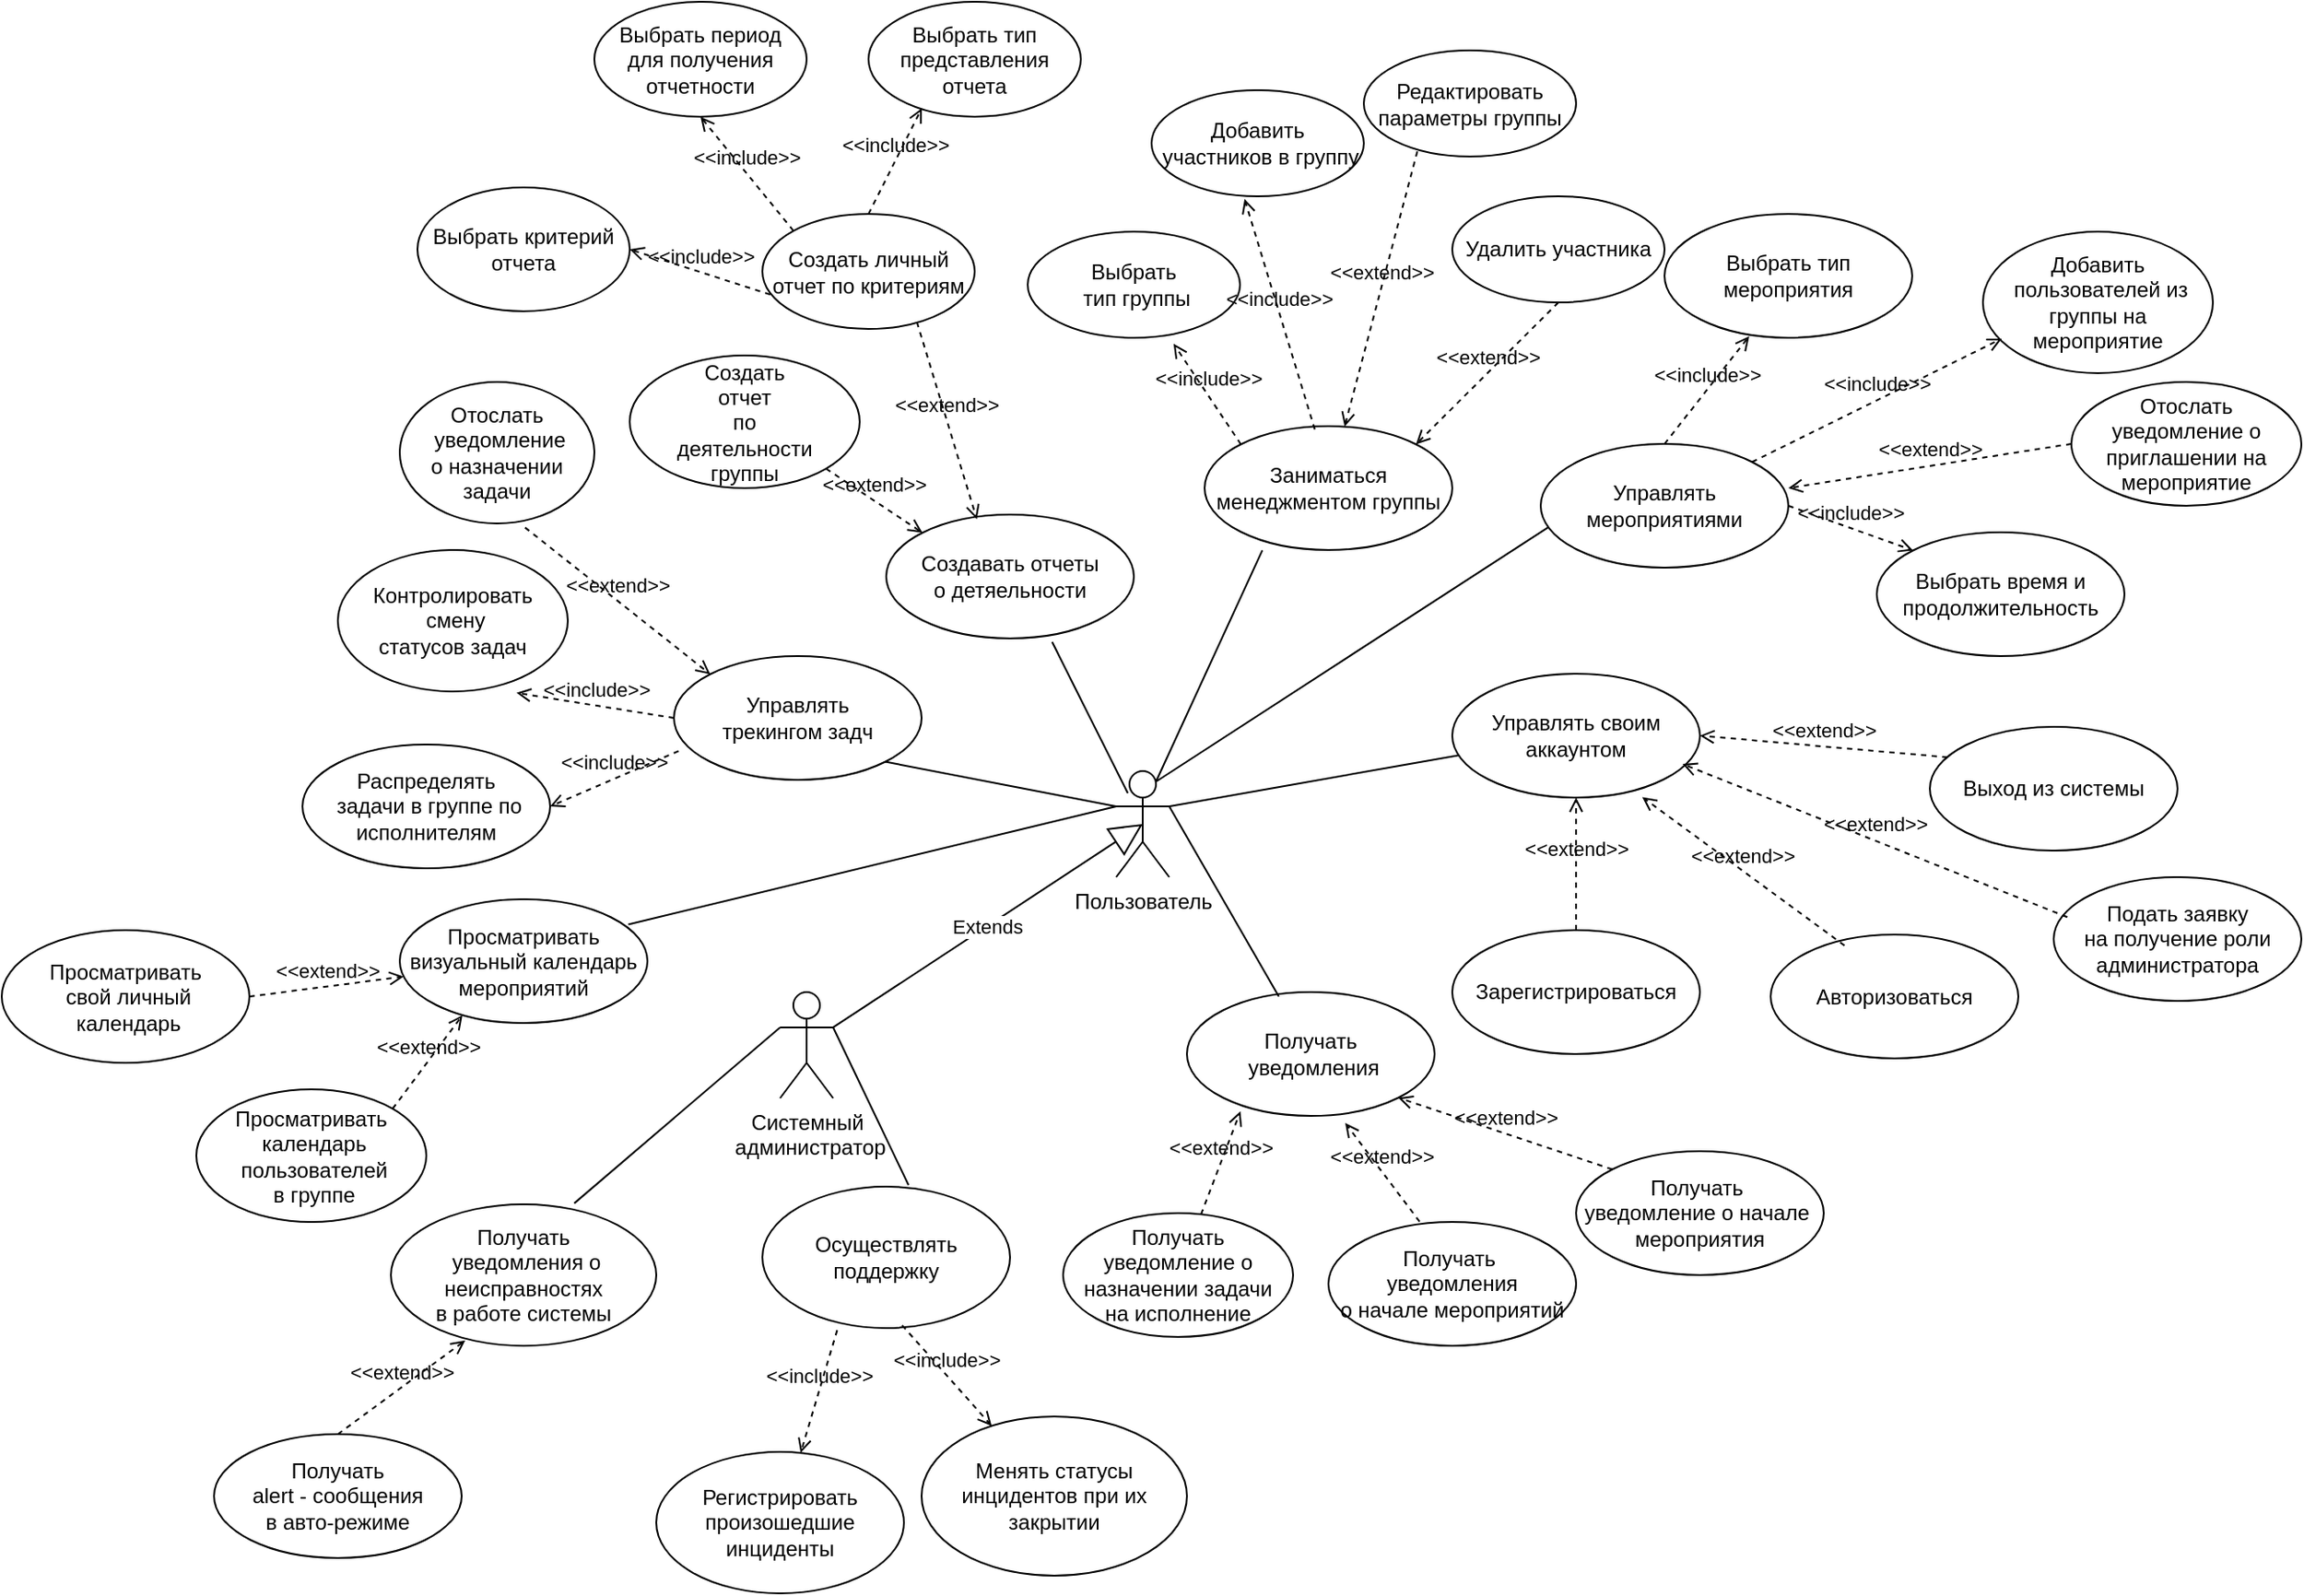 <mxfile version="24.0.7" type="device">
  <diagram id="C5RBs43oDa-KdzZeNtuy" name="Page-1">
    <mxGraphModel dx="3328" dy="751" grid="1" gridSize="10" guides="1" tooltips="1" connect="1" arrows="1" fold="1" page="1" pageScale="1" pageWidth="827" pageHeight="1169" math="0" shadow="0">
      <root>
        <mxCell id="WIyWlLk6GJQsqaUBKTNV-0" />
        <mxCell id="WIyWlLk6GJQsqaUBKTNV-1" parent="WIyWlLk6GJQsqaUBKTNV-0" />
        <mxCell id="0UsoaQC7lTyLjRcH-qEi-0" value="Пользователь" style="shape=umlActor;verticalLabelPosition=bottom;verticalAlign=top;html=1;" parent="WIyWlLk6GJQsqaUBKTNV-1" vertex="1">
          <mxGeometry x="-760" y="515" width="30" height="60" as="geometry" />
        </mxCell>
        <mxCell id="0UsoaQC7lTyLjRcH-qEi-9" value="Управлять мероприятиями" style="ellipse;whiteSpace=wrap;html=1;" parent="WIyWlLk6GJQsqaUBKTNV-1" vertex="1">
          <mxGeometry x="-520" y="330" width="140" height="70" as="geometry" />
        </mxCell>
        <mxCell id="0UsoaQC7lTyLjRcH-qEi-11" value="" style="endArrow=none;html=1;rounded=0;exitX=0.029;exitY=0.676;exitDx=0;exitDy=0;entryX=0.75;entryY=0.1;entryDx=0;entryDy=0;entryPerimeter=0;exitPerimeter=0;" parent="WIyWlLk6GJQsqaUBKTNV-1" source="0UsoaQC7lTyLjRcH-qEi-9" target="0UsoaQC7lTyLjRcH-qEi-0" edge="1">
          <mxGeometry width="50" height="50" relative="1" as="geometry">
            <mxPoint x="110" y="610" as="sourcePoint" />
            <mxPoint x="-730" y="530" as="targetPoint" />
          </mxGeometry>
        </mxCell>
        <mxCell id="0UsoaQC7lTyLjRcH-qEi-12" value="Авторизоваться" style="ellipse;whiteSpace=wrap;html=1;" parent="WIyWlLk6GJQsqaUBKTNV-1" vertex="1">
          <mxGeometry x="-390" y="607.5" width="140" height="70" as="geometry" />
        </mxCell>
        <mxCell id="0UsoaQC7lTyLjRcH-qEi-15" value="Зарегистрироваться" style="ellipse;whiteSpace=wrap;html=1;" parent="WIyWlLk6GJQsqaUBKTNV-1" vertex="1">
          <mxGeometry x="-570" y="605" width="140" height="70" as="geometry" />
        </mxCell>
        <mxCell id="0UsoaQC7lTyLjRcH-qEi-18" value="" style="endArrow=none;html=1;rounded=0;exitX=1;exitY=0.333;exitDx=0;exitDy=0;exitPerimeter=0;entryX=0;entryY=0.5;entryDx=0;entryDy=0;" parent="WIyWlLk6GJQsqaUBKTNV-1" source="0UsoaQC7lTyLjRcH-qEi-0" edge="1">
          <mxGeometry width="50" height="50" relative="1" as="geometry">
            <mxPoint x="110" y="590" as="sourcePoint" />
            <mxPoint x="-560" y="505.0" as="targetPoint" />
          </mxGeometry>
        </mxCell>
        <mxCell id="0UsoaQC7lTyLjRcH-qEi-43" value="Выбрать тип мероприятия" style="ellipse;whiteSpace=wrap;html=1;" parent="WIyWlLk6GJQsqaUBKTNV-1" vertex="1">
          <mxGeometry x="-450" y="200" width="140" height="70" as="geometry" />
        </mxCell>
        <mxCell id="0UsoaQC7lTyLjRcH-qEi-46" value="Выбрать время и продолжительность" style="ellipse;whiteSpace=wrap;html=1;" parent="WIyWlLk6GJQsqaUBKTNV-1" vertex="1">
          <mxGeometry x="-330" y="380" width="140" height="70" as="geometry" />
        </mxCell>
        <mxCell id="UMuRNnWejs8TQdliDnRk-1" value="Управлять своим аккаунтом" style="ellipse;whiteSpace=wrap;html=1;" parent="WIyWlLk6GJQsqaUBKTNV-1" vertex="1">
          <mxGeometry x="-570" y="460" width="140" height="70" as="geometry" />
        </mxCell>
        <mxCell id="UMuRNnWejs8TQdliDnRk-5" value="Заниматься&lt;br&gt;менеджментом группы" style="ellipse;whiteSpace=wrap;html=1;" parent="WIyWlLk6GJQsqaUBKTNV-1" vertex="1">
          <mxGeometry x="-710" y="320" width="140" height="70" as="geometry" />
        </mxCell>
        <mxCell id="UMuRNnWejs8TQdliDnRk-6" value="" style="endArrow=none;html=1;rounded=0;entryX=0.75;entryY=0.1;entryDx=0;entryDy=0;entryPerimeter=0;exitX=0.233;exitY=1.003;exitDx=0;exitDy=0;exitPerimeter=0;" parent="WIyWlLk6GJQsqaUBKTNV-1" source="UMuRNnWejs8TQdliDnRk-5" target="0UsoaQC7lTyLjRcH-qEi-0" edge="1">
          <mxGeometry width="50" height="50" relative="1" as="geometry">
            <mxPoint x="-340" y="355" as="sourcePoint" />
            <mxPoint x="-500" y="365" as="targetPoint" />
          </mxGeometry>
        </mxCell>
        <mxCell id="UMuRNnWejs8TQdliDnRk-7" value="Выбрать&lt;br&gt;&amp;nbsp;тип группы" style="ellipse;whiteSpace=wrap;html=1;" parent="WIyWlLk6GJQsqaUBKTNV-1" vertex="1">
          <mxGeometry x="-810" y="210" width="120" height="60" as="geometry" />
        </mxCell>
        <mxCell id="UMuRNnWejs8TQdliDnRk-8" value="Добавить&lt;br&gt;&amp;nbsp;участников в группу" style="ellipse;whiteSpace=wrap;html=1;" parent="WIyWlLk6GJQsqaUBKTNV-1" vertex="1">
          <mxGeometry x="-740" y="130" width="120" height="60" as="geometry" />
        </mxCell>
        <mxCell id="UMuRNnWejs8TQdliDnRk-12" value="Управлять&lt;br&gt;трекингом задч" style="ellipse;whiteSpace=wrap;html=1;" parent="WIyWlLk6GJQsqaUBKTNV-1" vertex="1">
          <mxGeometry x="-1010" y="450" width="140" height="70" as="geometry" />
        </mxCell>
        <mxCell id="UMuRNnWejs8TQdliDnRk-13" value="Распределять&lt;br&gt;&amp;nbsp;задачи в группе по исполнителям" style="ellipse;whiteSpace=wrap;html=1;" parent="WIyWlLk6GJQsqaUBKTNV-1" vertex="1">
          <mxGeometry x="-1220" y="500" width="140" height="70" as="geometry" />
        </mxCell>
        <mxCell id="UMuRNnWejs8TQdliDnRk-14" value="Контролировать&lt;br&gt;&amp;nbsp;смену&lt;br&gt;статусов задач" style="ellipse;whiteSpace=wrap;html=1;" parent="WIyWlLk6GJQsqaUBKTNV-1" vertex="1">
          <mxGeometry x="-1200" y="390" width="130" height="80" as="geometry" />
        </mxCell>
        <mxCell id="UMuRNnWejs8TQdliDnRk-17" value="Просматривать визуальный календарь мероприятий" style="ellipse;whiteSpace=wrap;html=1;" parent="WIyWlLk6GJQsqaUBKTNV-1" vertex="1">
          <mxGeometry x="-1165" y="587.5" width="140" height="70" as="geometry" />
        </mxCell>
        <mxCell id="UMuRNnWejs8TQdliDnRk-18" value="Просматривать&lt;br&gt;&amp;nbsp;свой личный&lt;br&gt;&amp;nbsp;календарь" style="ellipse;whiteSpace=wrap;html=1;" parent="WIyWlLk6GJQsqaUBKTNV-1" vertex="1">
          <mxGeometry x="-1390" y="605" width="140" height="75" as="geometry" />
        </mxCell>
        <mxCell id="UMuRNnWejs8TQdliDnRk-19" value="Просматривать&lt;br&gt;&amp;nbsp;календарь&lt;br&gt;&amp;nbsp;пользователей&lt;br&gt;&amp;nbsp;в группе" style="ellipse;whiteSpace=wrap;html=1;" parent="WIyWlLk6GJQsqaUBKTNV-1" vertex="1">
          <mxGeometry x="-1280" y="695" width="130" height="75" as="geometry" />
        </mxCell>
        <mxCell id="UMuRNnWejs8TQdliDnRk-22" value="" style="endArrow=none;html=1;rounded=0;exitX=0.923;exitY=0.204;exitDx=0;exitDy=0;exitPerimeter=0;entryX=0;entryY=0.333;entryDx=0;entryDy=0;entryPerimeter=0;" parent="WIyWlLk6GJQsqaUBKTNV-1" source="UMuRNnWejs8TQdliDnRk-17" target="0UsoaQC7lTyLjRcH-qEi-0" edge="1">
          <mxGeometry width="50" height="50" relative="1" as="geometry">
            <mxPoint x="-735" y="555" as="sourcePoint" />
            <mxPoint x="-550" y="515.0" as="targetPoint" />
          </mxGeometry>
        </mxCell>
        <mxCell id="UMuRNnWejs8TQdliDnRk-23" value="" style="endArrow=none;html=1;rounded=0;exitX=1;exitY=1;exitDx=0;exitDy=0;entryX=0;entryY=0.333;entryDx=0;entryDy=0;entryPerimeter=0;" parent="WIyWlLk6GJQsqaUBKTNV-1" source="UMuRNnWejs8TQdliDnRk-12" target="0UsoaQC7lTyLjRcH-qEi-0" edge="1">
          <mxGeometry width="50" height="50" relative="1" as="geometry">
            <mxPoint x="-725" y="565" as="sourcePoint" />
            <mxPoint x="-540" y="525.0" as="targetPoint" />
          </mxGeometry>
        </mxCell>
        <mxCell id="UMuRNnWejs8TQdliDnRk-24" value="Добавить&lt;br&gt;&amp;nbsp;пользователей из группы на мероприятие" style="ellipse;whiteSpace=wrap;html=1;" parent="WIyWlLk6GJQsqaUBKTNV-1" vertex="1">
          <mxGeometry x="-270" y="210" width="130" height="80" as="geometry" />
        </mxCell>
        <mxCell id="UMuRNnWejs8TQdliDnRk-25" value="Отослать &lt;br&gt;уведомление о приглашении на мероприятие" style="ellipse;whiteSpace=wrap;html=1;" parent="WIyWlLk6GJQsqaUBKTNV-1" vertex="1">
          <mxGeometry x="-220" y="295" width="130" height="70" as="geometry" />
        </mxCell>
        <mxCell id="UMuRNnWejs8TQdliDnRk-30" value="Получать&lt;br&gt;&amp;nbsp;уведомления" style="ellipse;whiteSpace=wrap;html=1;" parent="WIyWlLk6GJQsqaUBKTNV-1" vertex="1">
          <mxGeometry x="-720" y="640" width="140" height="70" as="geometry" />
        </mxCell>
        <mxCell id="UMuRNnWejs8TQdliDnRk-31" value="Создавать отчеты&lt;br&gt;о детяельности" style="ellipse;whiteSpace=wrap;html=1;" parent="WIyWlLk6GJQsqaUBKTNV-1" vertex="1">
          <mxGeometry x="-890" y="370" width="140" height="70" as="geometry" />
        </mxCell>
        <mxCell id="UMuRNnWejs8TQdliDnRk-32" value="" style="endArrow=none;html=1;rounded=0;entryX=0.218;entryY=0.208;entryDx=0;entryDy=0;entryPerimeter=0;exitX=0.67;exitY=1.029;exitDx=0;exitDy=0;exitPerimeter=0;" parent="WIyWlLk6GJQsqaUBKTNV-1" source="UMuRNnWejs8TQdliDnRk-31" target="0UsoaQC7lTyLjRcH-qEi-0" edge="1">
          <mxGeometry width="50" height="50" relative="1" as="geometry">
            <mxPoint x="-667" y="400" as="sourcePoint" />
            <mxPoint x="-727" y="531" as="targetPoint" />
          </mxGeometry>
        </mxCell>
        <mxCell id="UMuRNnWejs8TQdliDnRk-33" value="Получать&lt;br&gt;уведомление о&lt;br&gt;назначении задачи&lt;br&gt;на исполнение" style="ellipse;whiteSpace=wrap;html=1;" parent="WIyWlLk6GJQsqaUBKTNV-1" vertex="1">
          <mxGeometry x="-790" y="765" width="130" height="70" as="geometry" />
        </mxCell>
        <mxCell id="UMuRNnWejs8TQdliDnRk-34" value="&lt;div&gt;Получать&amp;nbsp;&lt;/div&gt;&lt;div&gt;уведомления&lt;/div&gt;&lt;div&gt;о начале мероприятий&lt;br&gt;&lt;/div&gt;" style="ellipse;whiteSpace=wrap;html=1;" parent="WIyWlLk6GJQsqaUBKTNV-1" vertex="1">
          <mxGeometry x="-640" y="770" width="140" height="70" as="geometry" />
        </mxCell>
        <mxCell id="UMuRNnWejs8TQdliDnRk-35" value="" style="endArrow=none;html=1;rounded=0;entryX=1;entryY=0.333;entryDx=0;entryDy=0;entryPerimeter=0;exitX=0.371;exitY=0.035;exitDx=0;exitDy=0;exitPerimeter=0;" parent="WIyWlLk6GJQsqaUBKTNV-1" source="UMuRNnWejs8TQdliDnRk-30" target="0UsoaQC7lTyLjRcH-qEi-0" edge="1">
          <mxGeometry width="50" height="50" relative="1" as="geometry">
            <mxPoint x="-796" y="362" as="sourcePoint" />
            <mxPoint x="-743" y="537" as="targetPoint" />
          </mxGeometry>
        </mxCell>
        <mxCell id="XXScJCmf7U4aGNvmDejS-0" value="Выход из системы" style="ellipse;whiteSpace=wrap;html=1;" parent="WIyWlLk6GJQsqaUBKTNV-1" vertex="1">
          <mxGeometry x="-300" y="490" width="140" height="70" as="geometry" />
        </mxCell>
        <mxCell id="jo_4SriY1AYEdtAXurVE-5" value="&amp;lt;&amp;lt;extend&amp;gt;&amp;gt;" style="html=1;verticalAlign=bottom;labelBackgroundColor=none;endArrow=open;endFill=0;dashed=1;rounded=0;exitX=0.5;exitY=0;exitDx=0;exitDy=0;" parent="WIyWlLk6GJQsqaUBKTNV-1" source="0UsoaQC7lTyLjRcH-qEi-15" target="UMuRNnWejs8TQdliDnRk-1" edge="1">
          <mxGeometry width="160" relative="1" as="geometry">
            <mxPoint x="-690" y="550" as="sourcePoint" />
            <mxPoint x="-530" y="550" as="targetPoint" />
          </mxGeometry>
        </mxCell>
        <mxCell id="jo_4SriY1AYEdtAXurVE-6" value="&amp;lt;&amp;lt;extend&amp;gt;&amp;gt;" style="html=1;verticalAlign=bottom;labelBackgroundColor=none;endArrow=open;endFill=0;dashed=1;rounded=0;entryX=0.767;entryY=0.996;entryDx=0;entryDy=0;entryPerimeter=0;exitX=0.298;exitY=0.088;exitDx=0;exitDy=0;exitPerimeter=0;" parent="WIyWlLk6GJQsqaUBKTNV-1" source="0UsoaQC7lTyLjRcH-qEi-12" target="UMuRNnWejs8TQdliDnRk-1" edge="1">
          <mxGeometry width="160" relative="1" as="geometry">
            <mxPoint x="-500" y="595" as="sourcePoint" />
            <mxPoint x="-527" y="541" as="targetPoint" />
          </mxGeometry>
        </mxCell>
        <mxCell id="jo_4SriY1AYEdtAXurVE-7" value="&amp;lt;&amp;lt;extend&amp;gt;&amp;gt;" style="html=1;verticalAlign=bottom;labelBackgroundColor=none;endArrow=open;endFill=0;dashed=1;rounded=0;entryX=1;entryY=0.5;entryDx=0;entryDy=0;exitX=0.071;exitY=0.246;exitDx=0;exitDy=0;exitPerimeter=0;" parent="WIyWlLk6GJQsqaUBKTNV-1" source="XXScJCmf7U4aGNvmDejS-0" target="UMuRNnWejs8TQdliDnRk-1" edge="1">
          <mxGeometry width="160" relative="1" as="geometry">
            <mxPoint x="-378" y="591" as="sourcePoint" />
            <mxPoint x="-453" y="540" as="targetPoint" />
          </mxGeometry>
        </mxCell>
        <mxCell id="jo_4SriY1AYEdtAXurVE-8" value="&amp;lt;&amp;lt;extend&amp;gt;&amp;gt;" style="html=1;verticalAlign=bottom;labelBackgroundColor=none;endArrow=open;endFill=0;dashed=1;rounded=0;entryX=0.216;entryY=0.963;entryDx=0;entryDy=0;entryPerimeter=0;" parent="WIyWlLk6GJQsqaUBKTNV-1" source="UMuRNnWejs8TQdliDnRk-33" target="UMuRNnWejs8TQdliDnRk-30" edge="1">
          <mxGeometry width="160" relative="1" as="geometry">
            <mxPoint x="-690" y="550" as="sourcePoint" />
            <mxPoint x="-530" y="550" as="targetPoint" />
          </mxGeometry>
        </mxCell>
        <mxCell id="jo_4SriY1AYEdtAXurVE-9" value="&amp;lt;&amp;lt;extend&amp;gt;&amp;gt;" style="html=1;verticalAlign=bottom;labelBackgroundColor=none;endArrow=open;endFill=0;dashed=1;rounded=0;exitX=1;exitY=0.5;exitDx=0;exitDy=0;" parent="WIyWlLk6GJQsqaUBKTNV-1" source="UMuRNnWejs8TQdliDnRk-18" target="UMuRNnWejs8TQdliDnRk-17" edge="1">
          <mxGeometry width="160" relative="1" as="geometry">
            <mxPoint x="-930" y="525" as="sourcePoint" />
            <mxPoint x="-770" y="525" as="targetPoint" />
          </mxGeometry>
        </mxCell>
        <mxCell id="jo_4SriY1AYEdtAXurVE-10" value="&amp;lt;&amp;lt;extend&amp;gt;&amp;gt;" style="html=1;verticalAlign=bottom;labelBackgroundColor=none;endArrow=open;endFill=0;dashed=1;rounded=0;exitX=1;exitY=0;exitDx=0;exitDy=0;entryX=0.253;entryY=0.937;entryDx=0;entryDy=0;entryPerimeter=0;" parent="WIyWlLk6GJQsqaUBKTNV-1" source="UMuRNnWejs8TQdliDnRk-19" target="UMuRNnWejs8TQdliDnRk-17" edge="1">
          <mxGeometry width="160" relative="1" as="geometry">
            <mxPoint x="-930" y="525" as="sourcePoint" />
            <mxPoint x="-770" y="525" as="targetPoint" />
          </mxGeometry>
        </mxCell>
        <mxCell id="jo_4SriY1AYEdtAXurVE-11" value="&amp;lt;&amp;lt;include&amp;gt;&amp;gt;" style="html=1;verticalAlign=bottom;labelBackgroundColor=none;endArrow=open;endFill=0;dashed=1;rounded=0;exitX=0.019;exitY=0.767;exitDx=0;exitDy=0;exitPerimeter=0;entryX=1;entryY=0.5;entryDx=0;entryDy=0;" parent="WIyWlLk6GJQsqaUBKTNV-1" source="UMuRNnWejs8TQdliDnRk-12" target="UMuRNnWejs8TQdliDnRk-13" edge="1">
          <mxGeometry width="160" relative="1" as="geometry">
            <mxPoint x="-1110" y="860" as="sourcePoint" />
            <mxPoint x="-950" y="860" as="targetPoint" />
          </mxGeometry>
        </mxCell>
        <mxCell id="jo_4SriY1AYEdtAXurVE-12" value="&amp;lt;&amp;lt;include&amp;gt;&amp;gt;" style="html=1;verticalAlign=bottom;labelBackgroundColor=none;endArrow=open;endFill=0;dashed=1;rounded=0;entryX=0.777;entryY=1.01;entryDx=0;entryDy=0;entryPerimeter=0;exitX=0;exitY=0.5;exitDx=0;exitDy=0;" parent="WIyWlLk6GJQsqaUBKTNV-1" source="UMuRNnWejs8TQdliDnRk-12" target="UMuRNnWejs8TQdliDnRk-14" edge="1">
          <mxGeometry width="160" relative="1" as="geometry">
            <mxPoint x="-980" y="400" as="sourcePoint" />
            <mxPoint x="-1048" y="472" as="targetPoint" />
          </mxGeometry>
        </mxCell>
        <mxCell id="jo_4SriY1AYEdtAXurVE-15" value="&amp;lt;&amp;lt;include&amp;gt;&amp;gt;" style="html=1;verticalAlign=bottom;labelBackgroundColor=none;endArrow=open;endFill=0;dashed=1;rounded=0;entryX=0.082;entryY=0.756;entryDx=0;entryDy=0;entryPerimeter=0;exitX=1;exitY=0;exitDx=0;exitDy=0;" parent="WIyWlLk6GJQsqaUBKTNV-1" source="0UsoaQC7lTyLjRcH-qEi-9" target="UMuRNnWejs8TQdliDnRk-24" edge="1">
          <mxGeometry width="160" relative="1" as="geometry">
            <mxPoint x="-690" y="550" as="sourcePoint" />
            <mxPoint x="-530" y="550" as="targetPoint" />
          </mxGeometry>
        </mxCell>
        <mxCell id="jo_4SriY1AYEdtAXurVE-16" value="&amp;lt;&amp;lt;include&amp;gt;&amp;gt;" style="html=1;verticalAlign=bottom;labelBackgroundColor=none;endArrow=open;endFill=0;dashed=1;rounded=0;exitX=1;exitY=0.5;exitDx=0;exitDy=0;entryX=0;entryY=0;entryDx=0;entryDy=0;" parent="WIyWlLk6GJQsqaUBKTNV-1" source="0UsoaQC7lTyLjRcH-qEi-9" target="0UsoaQC7lTyLjRcH-qEi-46" edge="1">
          <mxGeometry width="160" relative="1" as="geometry">
            <mxPoint x="-390" y="341" as="sourcePoint" />
            <mxPoint x="-247" y="278" as="targetPoint" />
          </mxGeometry>
        </mxCell>
        <mxCell id="nuZNqLhXmRBf9KiJVaJG-0" value="Системный&lt;br&gt;&amp;nbsp;администратор" style="shape=umlActor;verticalLabelPosition=bottom;verticalAlign=top;html=1;" parent="WIyWlLk6GJQsqaUBKTNV-1" vertex="1">
          <mxGeometry x="-950" y="640" width="30" height="60" as="geometry" />
        </mxCell>
        <mxCell id="nuZNqLhXmRBf9KiJVaJG-1" value="Extends" style="endArrow=block;endSize=16;endFill=0;html=1;rounded=0;exitX=1;exitY=0.333;exitDx=0;exitDy=0;exitPerimeter=0;entryX=0.5;entryY=0.5;entryDx=0;entryDy=0;entryPerimeter=0;" parent="WIyWlLk6GJQsqaUBKTNV-1" source="nuZNqLhXmRBf9KiJVaJG-0" target="0UsoaQC7lTyLjRcH-qEi-0" edge="1">
          <mxGeometry width="160" relative="1" as="geometry">
            <mxPoint x="-970" y="640" as="sourcePoint" />
            <mxPoint x="-810" y="640" as="targetPoint" />
          </mxGeometry>
        </mxCell>
        <mxCell id="nuZNqLhXmRBf9KiJVaJG-2" value="Получать&lt;br&gt;&amp;nbsp;уведомления о неисправностях &lt;br&gt;в работе системы" style="ellipse;whiteSpace=wrap;html=1;" parent="WIyWlLk6GJQsqaUBKTNV-1" vertex="1">
          <mxGeometry x="-1170" y="760" width="150" height="80" as="geometry" />
        </mxCell>
        <mxCell id="nuZNqLhXmRBf9KiJVaJG-3" value="Осуществлять поддержку" style="ellipse;whiteSpace=wrap;html=1;" parent="WIyWlLk6GJQsqaUBKTNV-1" vertex="1">
          <mxGeometry x="-960" y="750" width="140" height="80" as="geometry" />
        </mxCell>
        <mxCell id="nuZNqLhXmRBf9KiJVaJG-4" value="Регистрировать&lt;br&gt;произошедшие инциденты" style="ellipse;whiteSpace=wrap;html=1;" parent="WIyWlLk6GJQsqaUBKTNV-1" vertex="1">
          <mxGeometry x="-1020" y="900" width="140" height="80" as="geometry" />
        </mxCell>
        <mxCell id="nuZNqLhXmRBf9KiJVaJG-5" value="Менять статусы инцидентов при их закрытии" style="ellipse;whiteSpace=wrap;html=1;" parent="WIyWlLk6GJQsqaUBKTNV-1" vertex="1">
          <mxGeometry x="-870" y="880" width="150" height="90" as="geometry" />
        </mxCell>
        <mxCell id="nuZNqLhXmRBf9KiJVaJG-7" value="Получать&lt;br&gt;alert - сообщения&lt;br&gt;в авто-режиме" style="ellipse;whiteSpace=wrap;html=1;" parent="WIyWlLk6GJQsqaUBKTNV-1" vertex="1">
          <mxGeometry x="-1270" y="890" width="140" height="70" as="geometry" />
        </mxCell>
        <mxCell id="nuZNqLhXmRBf9KiJVaJG-9" value="&amp;lt;&amp;lt;extend&amp;gt;&amp;gt;" style="html=1;verticalAlign=bottom;labelBackgroundColor=none;endArrow=open;endFill=0;dashed=1;rounded=0;entryX=0.28;entryY=0.963;entryDx=0;entryDy=0;entryPerimeter=0;exitX=0.5;exitY=0;exitDx=0;exitDy=0;" parent="WIyWlLk6GJQsqaUBKTNV-1" source="nuZNqLhXmRBf9KiJVaJG-7" target="nuZNqLhXmRBf9KiJVaJG-2" edge="1">
          <mxGeometry width="160" relative="1" as="geometry">
            <mxPoint x="-1233" y="871" as="sourcePoint" />
            <mxPoint x="-1159" y="823" as="targetPoint" />
          </mxGeometry>
        </mxCell>
        <mxCell id="nuZNqLhXmRBf9KiJVaJG-10" value="&amp;lt;&amp;lt;include&amp;gt;&amp;gt;" style="html=1;verticalAlign=bottom;labelBackgroundColor=none;endArrow=open;endFill=0;dashed=1;rounded=0;exitX=0.302;exitY=1.015;exitDx=0;exitDy=0;exitPerimeter=0;" parent="WIyWlLk6GJQsqaUBKTNV-1" source="nuZNqLhXmRBf9KiJVaJG-3" target="nuZNqLhXmRBf9KiJVaJG-4" edge="1">
          <mxGeometry width="160" relative="1" as="geometry">
            <mxPoint x="-570" y="765" as="sourcePoint" />
            <mxPoint x="-451" y="786" as="targetPoint" />
          </mxGeometry>
        </mxCell>
        <mxCell id="nuZNqLhXmRBf9KiJVaJG-11" value="&amp;lt;&amp;lt;include&amp;gt;&amp;gt;" style="html=1;verticalAlign=bottom;labelBackgroundColor=none;endArrow=open;endFill=0;dashed=1;rounded=0;exitX=0.564;exitY=0.98;exitDx=0;exitDy=0;exitPerimeter=0;" parent="WIyWlLk6GJQsqaUBKTNV-1" source="nuZNqLhXmRBf9KiJVaJG-3" target="nuZNqLhXmRBf9KiJVaJG-5" edge="1">
          <mxGeometry width="160" relative="1" as="geometry">
            <mxPoint x="-868" y="871" as="sourcePoint" />
            <mxPoint x="-900" y="932" as="targetPoint" />
          </mxGeometry>
        </mxCell>
        <mxCell id="nuZNqLhXmRBf9KiJVaJG-12" value="" style="endArrow=none;html=1;rounded=0;entryX=0;entryY=0.333;entryDx=0;entryDy=0;entryPerimeter=0;exitX=0.691;exitY=-0.007;exitDx=0;exitDy=0;exitPerimeter=0;" parent="WIyWlLk6GJQsqaUBKTNV-1" source="nuZNqLhXmRBf9KiJVaJG-2" target="nuZNqLhXmRBf9KiJVaJG-0" edge="1">
          <mxGeometry width="50" height="50" relative="1" as="geometry">
            <mxPoint x="-920" y="780" as="sourcePoint" />
            <mxPoint x="-870" y="730" as="targetPoint" />
          </mxGeometry>
        </mxCell>
        <mxCell id="nuZNqLhXmRBf9KiJVaJG-13" value="" style="endArrow=none;html=1;rounded=0;entryX=1;entryY=0.333;entryDx=0;entryDy=0;entryPerimeter=0;exitX=0.59;exitY=-0.011;exitDx=0;exitDy=0;exitPerimeter=0;" parent="WIyWlLk6GJQsqaUBKTNV-1" source="nuZNqLhXmRBf9KiJVaJG-3" target="nuZNqLhXmRBf9KiJVaJG-0" edge="1">
          <mxGeometry width="50" height="50" relative="1" as="geometry">
            <mxPoint x="-899" y="750" as="sourcePoint" />
            <mxPoint x="-870" y="730" as="targetPoint" />
          </mxGeometry>
        </mxCell>
        <mxCell id="nuZNqLhXmRBf9KiJVaJG-14" value="Подать заявку&lt;br&gt;на получение роли&lt;br&gt;администратора" style="ellipse;whiteSpace=wrap;html=1;" parent="WIyWlLk6GJQsqaUBKTNV-1" vertex="1">
          <mxGeometry x="-230" y="575" width="140" height="70" as="geometry" />
        </mxCell>
        <mxCell id="nuZNqLhXmRBf9KiJVaJG-15" value="&amp;lt;&amp;lt;extend&amp;gt;&amp;gt;" style="html=1;verticalAlign=bottom;labelBackgroundColor=none;endArrow=open;endFill=0;dashed=1;rounded=0;entryX=0.93;entryY=0.729;entryDx=0;entryDy=0;exitX=0.055;exitY=0.323;exitDx=0;exitDy=0;exitPerimeter=0;entryPerimeter=0;" parent="WIyWlLk6GJQsqaUBKTNV-1" source="nuZNqLhXmRBf9KiJVaJG-14" target="UMuRNnWejs8TQdliDnRk-1" edge="1">
          <mxGeometry width="160" relative="1" as="geometry">
            <mxPoint x="-280" y="517" as="sourcePoint" />
            <mxPoint x="-420" y="505" as="targetPoint" />
          </mxGeometry>
        </mxCell>
        <mxCell id="nuZNqLhXmRBf9KiJVaJG-16" value="Редактировать параметры группы" style="ellipse;whiteSpace=wrap;html=1;" parent="WIyWlLk6GJQsqaUBKTNV-1" vertex="1">
          <mxGeometry x="-620" y="107.5" width="120" height="60" as="geometry" />
        </mxCell>
        <mxCell id="nuZNqLhXmRBf9KiJVaJG-17" value="Удалить участника" style="ellipse;whiteSpace=wrap;html=1;" parent="WIyWlLk6GJQsqaUBKTNV-1" vertex="1">
          <mxGeometry x="-570" y="190" width="120" height="60" as="geometry" />
        </mxCell>
        <mxCell id="nuZNqLhXmRBf9KiJVaJG-18" value="&amp;lt;&amp;lt;include&amp;gt;&amp;gt;" style="html=1;verticalAlign=bottom;labelBackgroundColor=none;endArrow=open;endFill=0;dashed=1;rounded=0;exitX=0;exitY=0;exitDx=0;exitDy=0;entryX=0.687;entryY=1.056;entryDx=0;entryDy=0;entryPerimeter=0;" parent="WIyWlLk6GJQsqaUBKTNV-1" source="UMuRNnWejs8TQdliDnRk-5" target="UMuRNnWejs8TQdliDnRk-7" edge="1">
          <mxGeometry width="160" relative="1" as="geometry">
            <mxPoint x="-937" y="400" as="sourcePoint" />
            <mxPoint x="-1060" y="370" as="targetPoint" />
          </mxGeometry>
        </mxCell>
        <mxCell id="nuZNqLhXmRBf9KiJVaJG-19" value="&amp;lt;&amp;lt;include&amp;gt;&amp;gt;" style="html=1;verticalAlign=bottom;labelBackgroundColor=none;endArrow=open;endFill=0;dashed=1;rounded=0;exitX=0.445;exitY=0.026;exitDx=0;exitDy=0;entryX=0.438;entryY=1.025;entryDx=0;entryDy=0;entryPerimeter=0;exitPerimeter=0;" parent="WIyWlLk6GJQsqaUBKTNV-1" source="UMuRNnWejs8TQdliDnRk-5" target="UMuRNnWejs8TQdliDnRk-8" edge="1">
          <mxGeometry width="160" relative="1" as="geometry">
            <mxPoint x="-937" y="400" as="sourcePoint" />
            <mxPoint x="-1060" y="370" as="targetPoint" />
          </mxGeometry>
        </mxCell>
        <mxCell id="nuZNqLhXmRBf9KiJVaJG-21" value="&amp;lt;&amp;lt;extend&amp;gt;&amp;gt;" style="html=1;verticalAlign=bottom;labelBackgroundColor=none;endArrow=open;endFill=0;dashed=1;rounded=0;exitX=0;exitY=0.5;exitDx=0;exitDy=0;entryX=1;entryY=0.357;entryDx=0;entryDy=0;entryPerimeter=0;" parent="WIyWlLk6GJQsqaUBKTNV-1" source="UMuRNnWejs8TQdliDnRk-25" target="0UsoaQC7lTyLjRcH-qEi-9" edge="1">
          <mxGeometry width="160" relative="1" as="geometry">
            <mxPoint x="-420" y="270" as="sourcePoint" />
            <mxPoint x="-440" y="330" as="targetPoint" />
          </mxGeometry>
        </mxCell>
        <mxCell id="nuZNqLhXmRBf9KiJVaJG-22" value="&amp;lt;&amp;lt;extend&amp;gt;&amp;gt;" style="html=1;verticalAlign=bottom;labelBackgroundColor=none;endArrow=open;endFill=0;dashed=1;rounded=0;exitX=0.252;exitY=0.952;exitDx=0;exitDy=0;exitPerimeter=0;" parent="WIyWlLk6GJQsqaUBKTNV-1" source="nuZNqLhXmRBf9KiJVaJG-16" target="UMuRNnWejs8TQdliDnRk-5" edge="1">
          <mxGeometry width="160" relative="1" as="geometry">
            <mxPoint x="-536" y="244" as="sourcePoint" />
            <mxPoint x="-591" y="337" as="targetPoint" />
          </mxGeometry>
        </mxCell>
        <mxCell id="nuZNqLhXmRBf9KiJVaJG-24" value="Отослать&lt;br&gt;&amp;nbsp;уведомление&lt;br&gt;о назначении задачи" style="ellipse;whiteSpace=wrap;html=1;" parent="WIyWlLk6GJQsqaUBKTNV-1" vertex="1">
          <mxGeometry x="-1165" y="295" width="110" height="80" as="geometry" />
        </mxCell>
        <mxCell id="nuZNqLhXmRBf9KiJVaJG-25" value="&amp;lt;&amp;lt;extend&amp;gt;&amp;gt;" style="html=1;verticalAlign=bottom;labelBackgroundColor=none;endArrow=open;endFill=0;dashed=1;rounded=0;entryX=0;entryY=0;entryDx=0;entryDy=0;exitX=0.644;exitY=1.029;exitDx=0;exitDy=0;exitPerimeter=0;" parent="WIyWlLk6GJQsqaUBKTNV-1" source="nuZNqLhXmRBf9KiJVaJG-24" target="UMuRNnWejs8TQdliDnRk-12" edge="1">
          <mxGeometry width="160" relative="1" as="geometry">
            <mxPoint x="-613" y="790" as="sourcePoint" />
            <mxPoint x="-619" y="724" as="targetPoint" />
          </mxGeometry>
        </mxCell>
        <mxCell id="nuZNqLhXmRBf9KiJVaJG-26" value="&amp;lt;&amp;lt;include&amp;gt;&amp;gt;" style="html=1;verticalAlign=bottom;labelBackgroundColor=none;endArrow=open;endFill=0;dashed=1;rounded=0;entryX=0.342;entryY=0.987;entryDx=0;entryDy=0;entryPerimeter=0;exitX=0.5;exitY=0;exitDx=0;exitDy=0;" parent="WIyWlLk6GJQsqaUBKTNV-1" source="0UsoaQC7lTyLjRcH-qEi-9" target="0UsoaQC7lTyLjRcH-qEi-43" edge="1">
          <mxGeometry width="160" relative="1" as="geometry">
            <mxPoint x="-390" y="340" as="sourcePoint" />
            <mxPoint x="-247" y="278" as="targetPoint" />
          </mxGeometry>
        </mxCell>
        <mxCell id="nuZNqLhXmRBf9KiJVaJG-28" value="&lt;div&gt;Получать&amp;nbsp;&lt;/div&gt;&lt;div&gt;уведомление о начале&amp;nbsp;&lt;/div&gt;&lt;div&gt;мероприятия&lt;/div&gt;" style="ellipse;whiteSpace=wrap;html=1;" parent="WIyWlLk6GJQsqaUBKTNV-1" vertex="1">
          <mxGeometry x="-500" y="730" width="140" height="70" as="geometry" />
        </mxCell>
        <mxCell id="nuZNqLhXmRBf9KiJVaJG-29" value="&amp;lt;&amp;lt;extend&amp;gt;&amp;gt;" style="html=1;verticalAlign=bottom;labelBackgroundColor=none;endArrow=open;endFill=0;dashed=1;rounded=0;entryX=0.639;entryY=1.057;entryDx=0;entryDy=0;exitX=0.368;exitY=-0.003;exitDx=0;exitDy=0;exitPerimeter=0;entryPerimeter=0;" parent="WIyWlLk6GJQsqaUBKTNV-1" source="UMuRNnWejs8TQdliDnRk-34" target="UMuRNnWejs8TQdliDnRk-30" edge="1">
          <mxGeometry width="160" relative="1" as="geometry">
            <mxPoint x="-704" y="777" as="sourcePoint" />
            <mxPoint x="-670" y="722" as="targetPoint" />
          </mxGeometry>
        </mxCell>
        <mxCell id="nuZNqLhXmRBf9KiJVaJG-30" value="&amp;lt;&amp;lt;extend&amp;gt;&amp;gt;" style="html=1;verticalAlign=bottom;labelBackgroundColor=none;endArrow=open;endFill=0;dashed=1;rounded=0;entryX=1;entryY=1;entryDx=0;entryDy=0;exitX=0;exitY=0;exitDx=0;exitDy=0;" parent="WIyWlLk6GJQsqaUBKTNV-1" source="nuZNqLhXmRBf9KiJVaJG-28" target="UMuRNnWejs8TQdliDnRk-30" edge="1">
          <mxGeometry width="160" relative="1" as="geometry">
            <mxPoint x="-607" y="785" as="sourcePoint" />
            <mxPoint x="-630" y="725" as="targetPoint" />
          </mxGeometry>
        </mxCell>
        <mxCell id="nuZNqLhXmRBf9KiJVaJG-31" value="Создать личный&lt;br&gt;отчет по критериям" style="ellipse;whiteSpace=wrap;html=1;" parent="WIyWlLk6GJQsqaUBKTNV-1" vertex="1">
          <mxGeometry x="-960" y="200" width="120" height="65" as="geometry" />
        </mxCell>
        <mxCell id="nuZNqLhXmRBf9KiJVaJG-32" value="Создать &lt;br&gt;отчет &lt;br&gt;по&lt;br&gt;деятельности&lt;br&gt;группы" style="ellipse;whiteSpace=wrap;html=1;" parent="WIyWlLk6GJQsqaUBKTNV-1" vertex="1">
          <mxGeometry x="-1035" y="280" width="130" height="75" as="geometry" />
        </mxCell>
        <mxCell id="nuZNqLhXmRBf9KiJVaJG-33" value="Выбрать период&lt;br&gt;для получения&lt;br&gt;отчетности" style="ellipse;whiteSpace=wrap;html=1;" parent="WIyWlLk6GJQsqaUBKTNV-1" vertex="1">
          <mxGeometry x="-1055" y="80" width="120" height="65" as="geometry" />
        </mxCell>
        <mxCell id="nuZNqLhXmRBf9KiJVaJG-34" value="Выбрать критерий отчета" style="ellipse;whiteSpace=wrap;html=1;" parent="WIyWlLk6GJQsqaUBKTNV-1" vertex="1">
          <mxGeometry x="-1155" y="185" width="120" height="70" as="geometry" />
        </mxCell>
        <mxCell id="nuZNqLhXmRBf9KiJVaJG-36" value="Выбрать тип&lt;br&gt;представления&lt;br&gt;отчета" style="ellipse;whiteSpace=wrap;html=1;" parent="WIyWlLk6GJQsqaUBKTNV-1" vertex="1">
          <mxGeometry x="-900" y="80" width="120" height="65" as="geometry" />
        </mxCell>
        <mxCell id="nuZNqLhXmRBf9KiJVaJG-37" value="&amp;lt;&amp;lt;extend&amp;gt;&amp;gt;" style="html=1;verticalAlign=bottom;labelBackgroundColor=none;endArrow=open;endFill=0;dashed=1;rounded=0;exitX=0.5;exitY=1;exitDx=0;exitDy=0;entryX=1;entryY=0;entryDx=0;entryDy=0;" parent="WIyWlLk6GJQsqaUBKTNV-1" source="nuZNqLhXmRBf9KiJVaJG-17" target="UMuRNnWejs8TQdliDnRk-5" edge="1">
          <mxGeometry width="160" relative="1" as="geometry">
            <mxPoint x="-590" y="167" as="sourcePoint" />
            <mxPoint x="-623" y="330" as="targetPoint" />
          </mxGeometry>
        </mxCell>
        <mxCell id="nuZNqLhXmRBf9KiJVaJG-39" value="&amp;lt;&amp;lt;extend&amp;gt;&amp;gt;" style="html=1;verticalAlign=bottom;labelBackgroundColor=none;endArrow=open;endFill=0;dashed=1;rounded=0;exitX=1;exitY=1;exitDx=0;exitDy=0;entryX=0;entryY=0;entryDx=0;entryDy=0;" parent="WIyWlLk6GJQsqaUBKTNV-1" source="nuZNqLhXmRBf9KiJVaJG-32" target="UMuRNnWejs8TQdliDnRk-31" edge="1">
          <mxGeometry width="160" relative="1" as="geometry">
            <mxPoint x="-580" y="175" as="sourcePoint" />
            <mxPoint x="-621" y="330" as="targetPoint" />
          </mxGeometry>
        </mxCell>
        <mxCell id="nuZNqLhXmRBf9KiJVaJG-41" value="&amp;lt;&amp;lt;extend&amp;gt;&amp;gt;" style="html=1;verticalAlign=bottom;labelBackgroundColor=none;endArrow=open;endFill=0;dashed=1;rounded=0;exitX=0.728;exitY=0.94;exitDx=0;exitDy=0;entryX=0.366;entryY=0.038;entryDx=0;entryDy=0;entryPerimeter=0;exitPerimeter=0;" parent="WIyWlLk6GJQsqaUBKTNV-1" source="nuZNqLhXmRBf9KiJVaJG-31" target="UMuRNnWejs8TQdliDnRk-31" edge="1">
          <mxGeometry width="160" relative="1" as="geometry">
            <mxPoint x="-958" y="383" as="sourcePoint" />
            <mxPoint x="-880" y="415" as="targetPoint" />
          </mxGeometry>
        </mxCell>
        <mxCell id="nuZNqLhXmRBf9KiJVaJG-42" value="&amp;lt;&amp;lt;include&amp;gt;&amp;gt;" style="html=1;verticalAlign=bottom;labelBackgroundColor=none;endArrow=open;endFill=0;dashed=1;rounded=0;exitX=0.037;exitY=0.701;exitDx=0;exitDy=0;entryX=1;entryY=0.5;entryDx=0;entryDy=0;exitPerimeter=0;" parent="WIyWlLk6GJQsqaUBKTNV-1" source="nuZNqLhXmRBf9KiJVaJG-31" target="nuZNqLhXmRBf9KiJVaJG-34" edge="1">
          <mxGeometry width="160" relative="1" as="geometry">
            <mxPoint x="-680" y="340" as="sourcePoint" />
            <mxPoint x="-718" y="283" as="targetPoint" />
          </mxGeometry>
        </mxCell>
        <mxCell id="nuZNqLhXmRBf9KiJVaJG-43" value="&amp;lt;&amp;lt;include&amp;gt;&amp;gt;" style="html=1;verticalAlign=bottom;labelBackgroundColor=none;endArrow=open;endFill=0;dashed=1;rounded=0;exitX=0;exitY=0;exitDx=0;exitDy=0;entryX=0.5;entryY=1;entryDx=0;entryDy=0;" parent="WIyWlLk6GJQsqaUBKTNV-1" source="nuZNqLhXmRBf9KiJVaJG-31" target="nuZNqLhXmRBf9KiJVaJG-33" edge="1">
          <mxGeometry width="160" relative="1" as="geometry">
            <mxPoint x="-946" y="256" as="sourcePoint" />
            <mxPoint x="-1025" y="230" as="targetPoint" />
          </mxGeometry>
        </mxCell>
        <mxCell id="nuZNqLhXmRBf9KiJVaJG-44" value="&amp;lt;&amp;lt;include&amp;gt;&amp;gt;" style="html=1;verticalAlign=bottom;labelBackgroundColor=none;endArrow=open;endFill=0;dashed=1;rounded=0;exitX=0.5;exitY=0;exitDx=0;exitDy=0;entryX=0.251;entryY=0.926;entryDx=0;entryDy=0;entryPerimeter=0;" parent="WIyWlLk6GJQsqaUBKTNV-1" source="nuZNqLhXmRBf9KiJVaJG-31" target="nuZNqLhXmRBf9KiJVaJG-36" edge="1">
          <mxGeometry width="160" relative="1" as="geometry">
            <mxPoint x="-936" y="266" as="sourcePoint" />
            <mxPoint x="-1015" y="240" as="targetPoint" />
          </mxGeometry>
        </mxCell>
      </root>
    </mxGraphModel>
  </diagram>
</mxfile>
